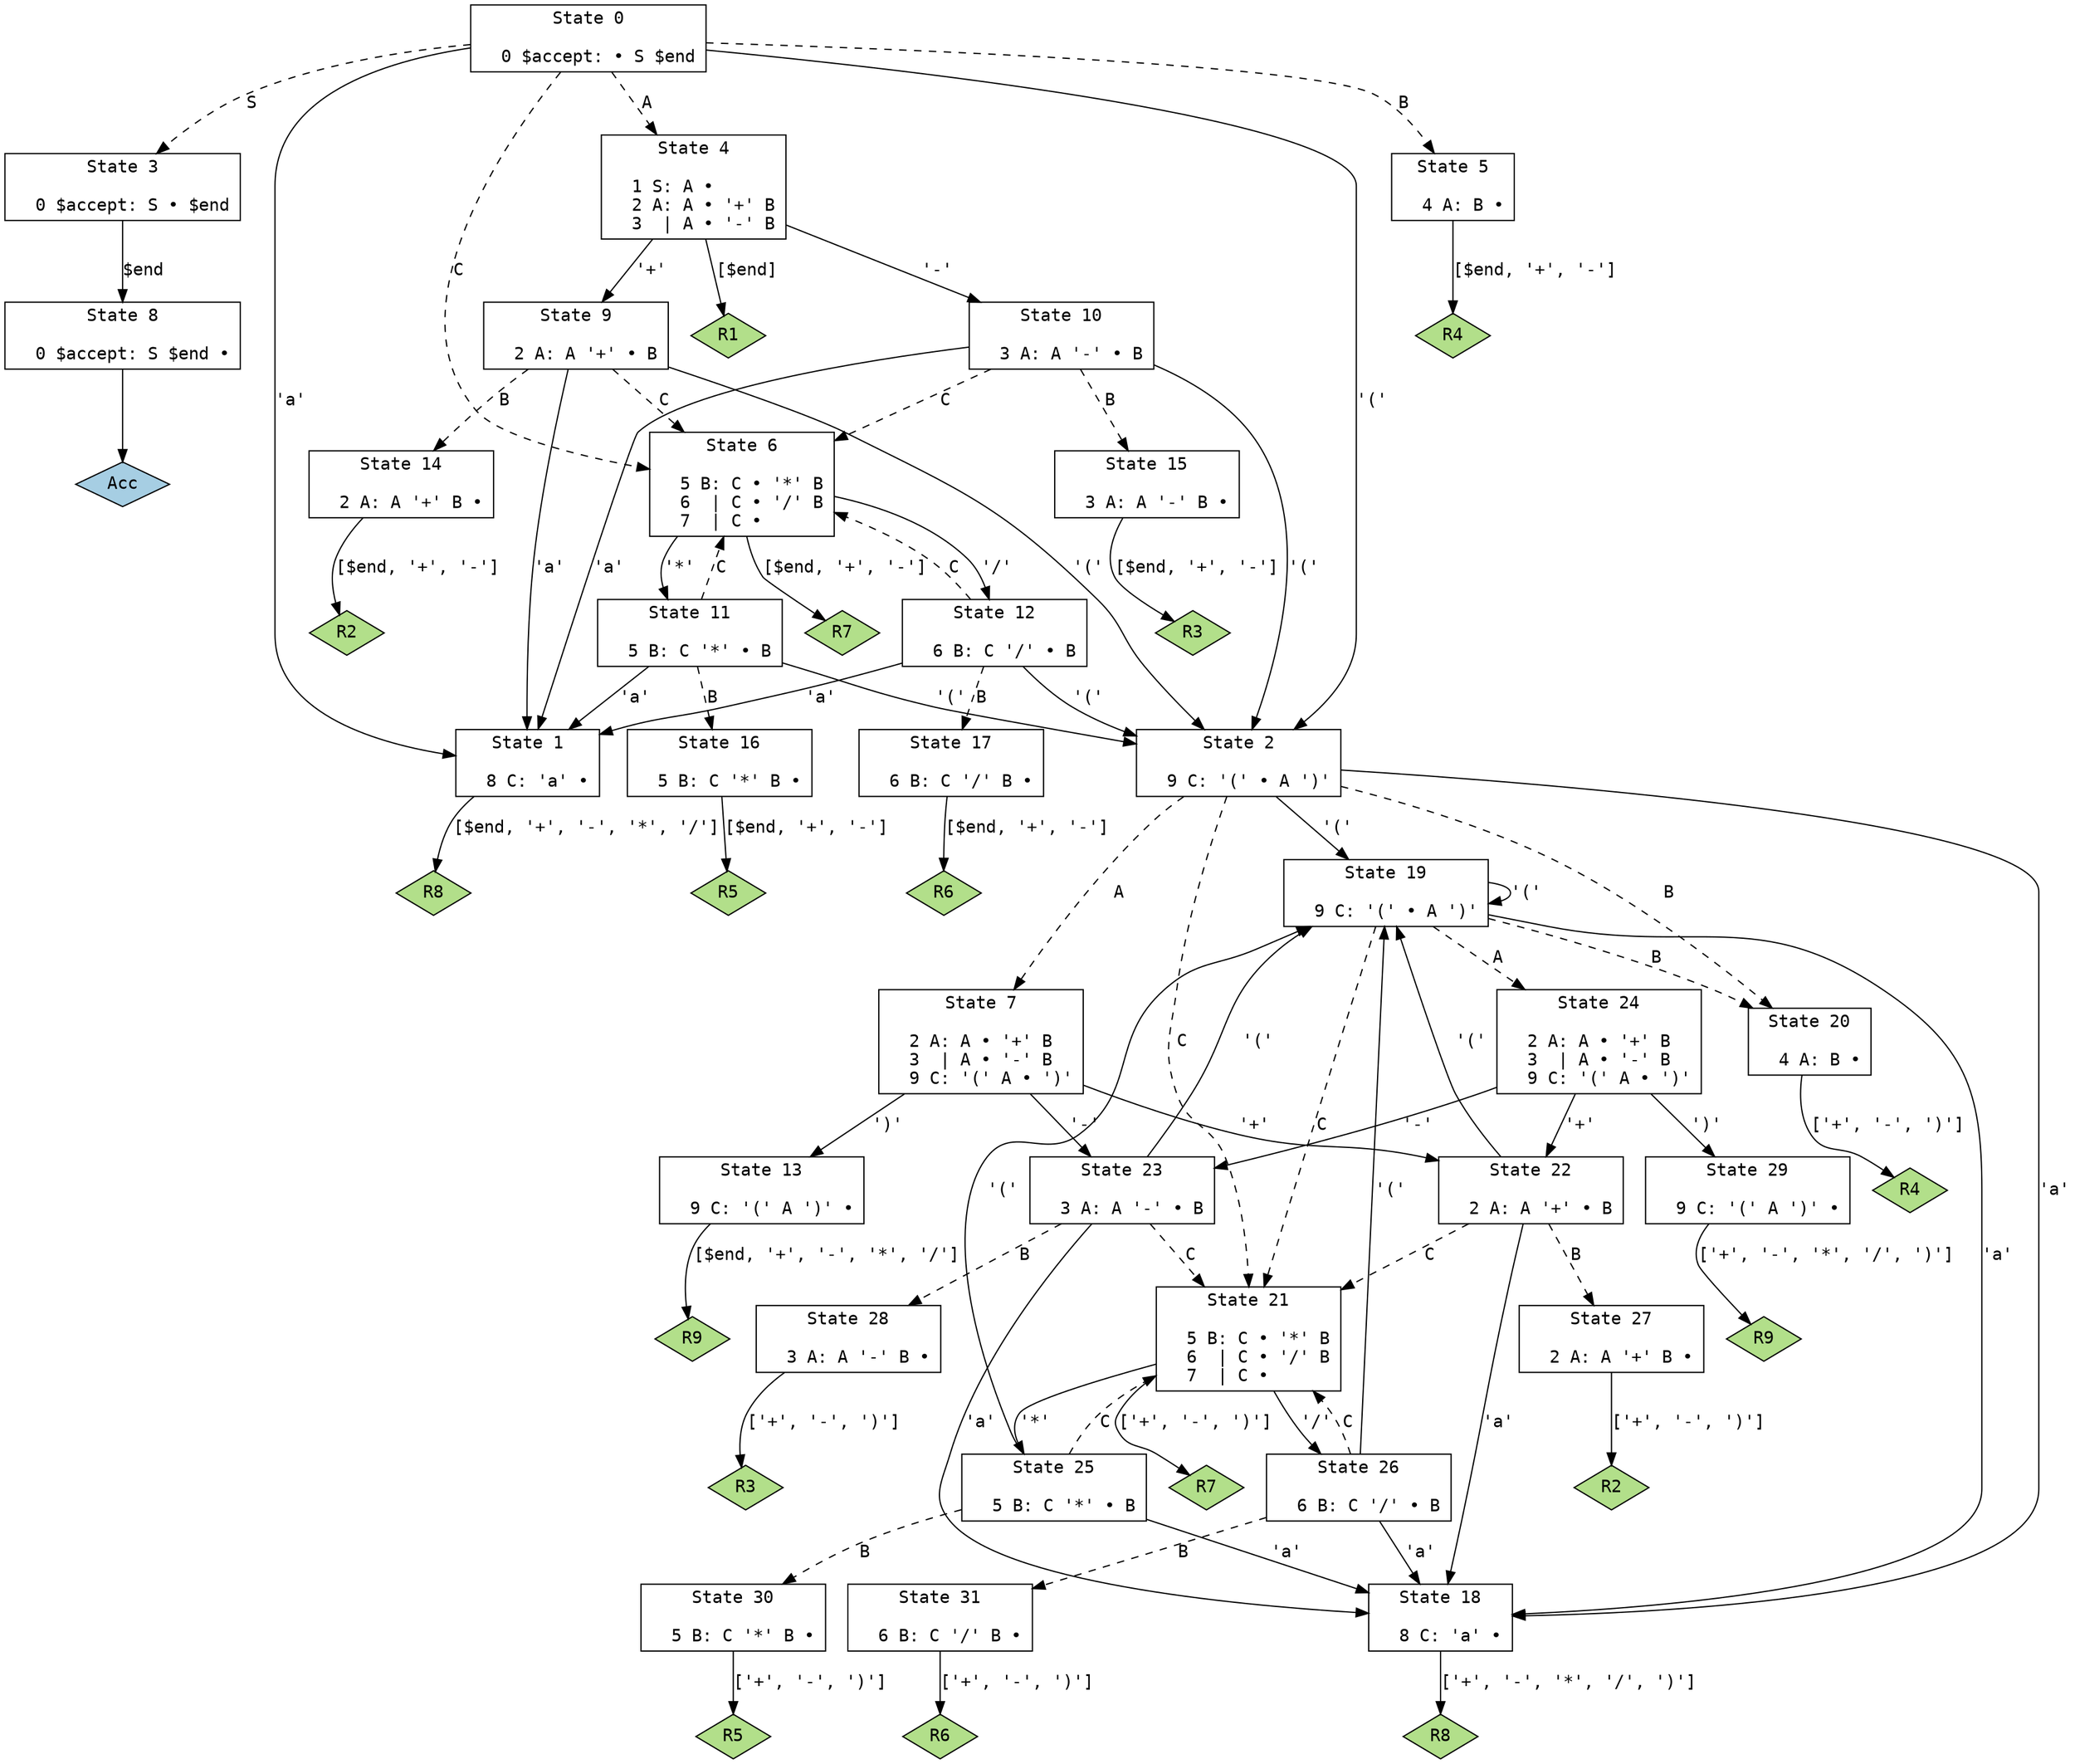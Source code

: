 // Generated by GNU Bison 3.8.2.
// Report bugs to <bug-bison@gnu.org>.
// Home page: <https://www.gnu.org/software/bison/>.

digraph "main.yy"
{
  node [fontname = courier, shape = box, colorscheme = paired6]
  edge [fontname = courier]

  0 [label="State 0\n\l  0 $accept: • S $end\l"]
  0 -> 1 [style=solid label="'a'"]
  0 -> 2 [style=solid label="'('"]
  0 -> 3 [style=dashed label="S"]
  0 -> 4 [style=dashed label="A"]
  0 -> 5 [style=dashed label="B"]
  0 -> 6 [style=dashed label="C"]
  1 [label="State 1\n\l  8 C: 'a' •\l"]
  1 -> "1R8" [label="[$end, '+', '-', '*', '/']", style=solid]
 "1R8" [label="R8", fillcolor=3, shape=diamond, style=filled]
  2 [label="State 2\n\l  9 C: '(' • A ')'\l"]
  2 -> 18 [style=solid label="'a'"]
  2 -> 19 [style=solid label="'('"]
  2 -> 7 [style=dashed label="A"]
  2 -> 20 [style=dashed label="B"]
  2 -> 21 [style=dashed label="C"]
  3 [label="State 3\n\l  0 $accept: S • $end\l"]
  3 -> 8 [style=solid label="$end"]
  4 [label="State 4\n\l  1 S: A •\l  2 A: A • '+' B\l  3  | A • '-' B\l"]
  4 -> 9 [style=solid label="'+'"]
  4 -> 10 [style=solid label="'-'"]
  4 -> "4R1" [label="[$end]", style=solid]
 "4R1" [label="R1", fillcolor=3, shape=diamond, style=filled]
  5 [label="State 5\n\l  4 A: B •\l"]
  5 -> "5R4" [label="[$end, '+', '-']", style=solid]
 "5R4" [label="R4", fillcolor=3, shape=diamond, style=filled]
  6 [label="State 6\n\l  5 B: C • '*' B\l  6  | C • '/' B\l  7  | C •\l"]
  6 -> 11 [style=solid label="'*'"]
  6 -> 12 [style=solid label="'/'"]
  6 -> "6R7" [label="[$end, '+', '-']", style=solid]
 "6R7" [label="R7", fillcolor=3, shape=diamond, style=filled]
  7 [label="State 7\n\l  2 A: A • '+' B\l  3  | A • '-' B\l  9 C: '(' A • ')'\l"]
  7 -> 22 [style=solid label="'+'"]
  7 -> 23 [style=solid label="'-'"]
  7 -> 13 [style=solid label="')'"]
  8 [label="State 8\n\l  0 $accept: S $end •\l"]
  8 -> "8R0" [style=solid]
 "8R0" [label="Acc", fillcolor=1, shape=diamond, style=filled]
  9 [label="State 9\n\l  2 A: A '+' • B\l"]
  9 -> 1 [style=solid label="'a'"]
  9 -> 2 [style=solid label="'('"]
  9 -> 14 [style=dashed label="B"]
  9 -> 6 [style=dashed label="C"]
  10 [label="State 10\n\l  3 A: A '-' • B\l"]
  10 -> 1 [style=solid label="'a'"]
  10 -> 2 [style=solid label="'('"]
  10 -> 15 [style=dashed label="B"]
  10 -> 6 [style=dashed label="C"]
  11 [label="State 11\n\l  5 B: C '*' • B\l"]
  11 -> 1 [style=solid label="'a'"]
  11 -> 2 [style=solid label="'('"]
  11 -> 16 [style=dashed label="B"]
  11 -> 6 [style=dashed label="C"]
  12 [label="State 12\n\l  6 B: C '/' • B\l"]
  12 -> 1 [style=solid label="'a'"]
  12 -> 2 [style=solid label="'('"]
  12 -> 17 [style=dashed label="B"]
  12 -> 6 [style=dashed label="C"]
  13 [label="State 13\n\l  9 C: '(' A ')' •\l"]
  13 -> "13R9" [label="[$end, '+', '-', '*', '/']", style=solid]
 "13R9" [label="R9", fillcolor=3, shape=diamond, style=filled]
  14 [label="State 14\n\l  2 A: A '+' B •\l"]
  14 -> "14R2" [label="[$end, '+', '-']", style=solid]
 "14R2" [label="R2", fillcolor=3, shape=diamond, style=filled]
  15 [label="State 15\n\l  3 A: A '-' B •\l"]
  15 -> "15R3" [label="[$end, '+', '-']", style=solid]
 "15R3" [label="R3", fillcolor=3, shape=diamond, style=filled]
  16 [label="State 16\n\l  5 B: C '*' B •\l"]
  16 -> "16R5" [label="[$end, '+', '-']", style=solid]
 "16R5" [label="R5", fillcolor=3, shape=diamond, style=filled]
  17 [label="State 17\n\l  6 B: C '/' B •\l"]
  17 -> "17R6" [label="[$end, '+', '-']", style=solid]
 "17R6" [label="R6", fillcolor=3, shape=diamond, style=filled]
  18 [label="State 18\n\l  8 C: 'a' •\l"]
  18 -> "18R8" [label="['+', '-', '*', '/', ')']", style=solid]
 "18R8" [label="R8", fillcolor=3, shape=diamond, style=filled]
  19 [label="State 19\n\l  9 C: '(' • A ')'\l"]
  19 -> 18 [style=solid label="'a'"]
  19 -> 19 [style=solid label="'('"]
  19 -> 24 [style=dashed label="A"]
  19 -> 20 [style=dashed label="B"]
  19 -> 21 [style=dashed label="C"]
  20 [label="State 20\n\l  4 A: B •\l"]
  20 -> "20R4" [label="['+', '-', ')']", style=solid]
 "20R4" [label="R4", fillcolor=3, shape=diamond, style=filled]
  21 [label="State 21\n\l  5 B: C • '*' B\l  6  | C • '/' B\l  7  | C •\l"]
  21 -> 25 [style=solid label="'*'"]
  21 -> 26 [style=solid label="'/'"]
  21 -> "21R7" [label="['+', '-', ')']", style=solid]
 "21R7" [label="R7", fillcolor=3, shape=diamond, style=filled]
  22 [label="State 22\n\l  2 A: A '+' • B\l"]
  22 -> 18 [style=solid label="'a'"]
  22 -> 19 [style=solid label="'('"]
  22 -> 27 [style=dashed label="B"]
  22 -> 21 [style=dashed label="C"]
  23 [label="State 23\n\l  3 A: A '-' • B\l"]
  23 -> 18 [style=solid label="'a'"]
  23 -> 19 [style=solid label="'('"]
  23 -> 28 [style=dashed label="B"]
  23 -> 21 [style=dashed label="C"]
  24 [label="State 24\n\l  2 A: A • '+' B\l  3  | A • '-' B\l  9 C: '(' A • ')'\l"]
  24 -> 22 [style=solid label="'+'"]
  24 -> 23 [style=solid label="'-'"]
  24 -> 29 [style=solid label="')'"]
  25 [label="State 25\n\l  5 B: C '*' • B\l"]
  25 -> 18 [style=solid label="'a'"]
  25 -> 19 [style=solid label="'('"]
  25 -> 30 [style=dashed label="B"]
  25 -> 21 [style=dashed label="C"]
  26 [label="State 26\n\l  6 B: C '/' • B\l"]
  26 -> 18 [style=solid label="'a'"]
  26 -> 19 [style=solid label="'('"]
  26 -> 31 [style=dashed label="B"]
  26 -> 21 [style=dashed label="C"]
  27 [label="State 27\n\l  2 A: A '+' B •\l"]
  27 -> "27R2" [label="['+', '-', ')']", style=solid]
 "27R2" [label="R2", fillcolor=3, shape=diamond, style=filled]
  28 [label="State 28\n\l  3 A: A '-' B •\l"]
  28 -> "28R3" [label="['+', '-', ')']", style=solid]
 "28R3" [label="R3", fillcolor=3, shape=diamond, style=filled]
  29 [label="State 29\n\l  9 C: '(' A ')' •\l"]
  29 -> "29R9" [label="['+', '-', '*', '/', ')']", style=solid]
 "29R9" [label="R9", fillcolor=3, shape=diamond, style=filled]
  30 [label="State 30\n\l  5 B: C '*' B •\l"]
  30 -> "30R5" [label="['+', '-', ')']", style=solid]
 "30R5" [label="R5", fillcolor=3, shape=diamond, style=filled]
  31 [label="State 31\n\l  6 B: C '/' B •\l"]
  31 -> "31R6" [label="['+', '-', ')']", style=solid]
 "31R6" [label="R6", fillcolor=3, shape=diamond, style=filled]
}
